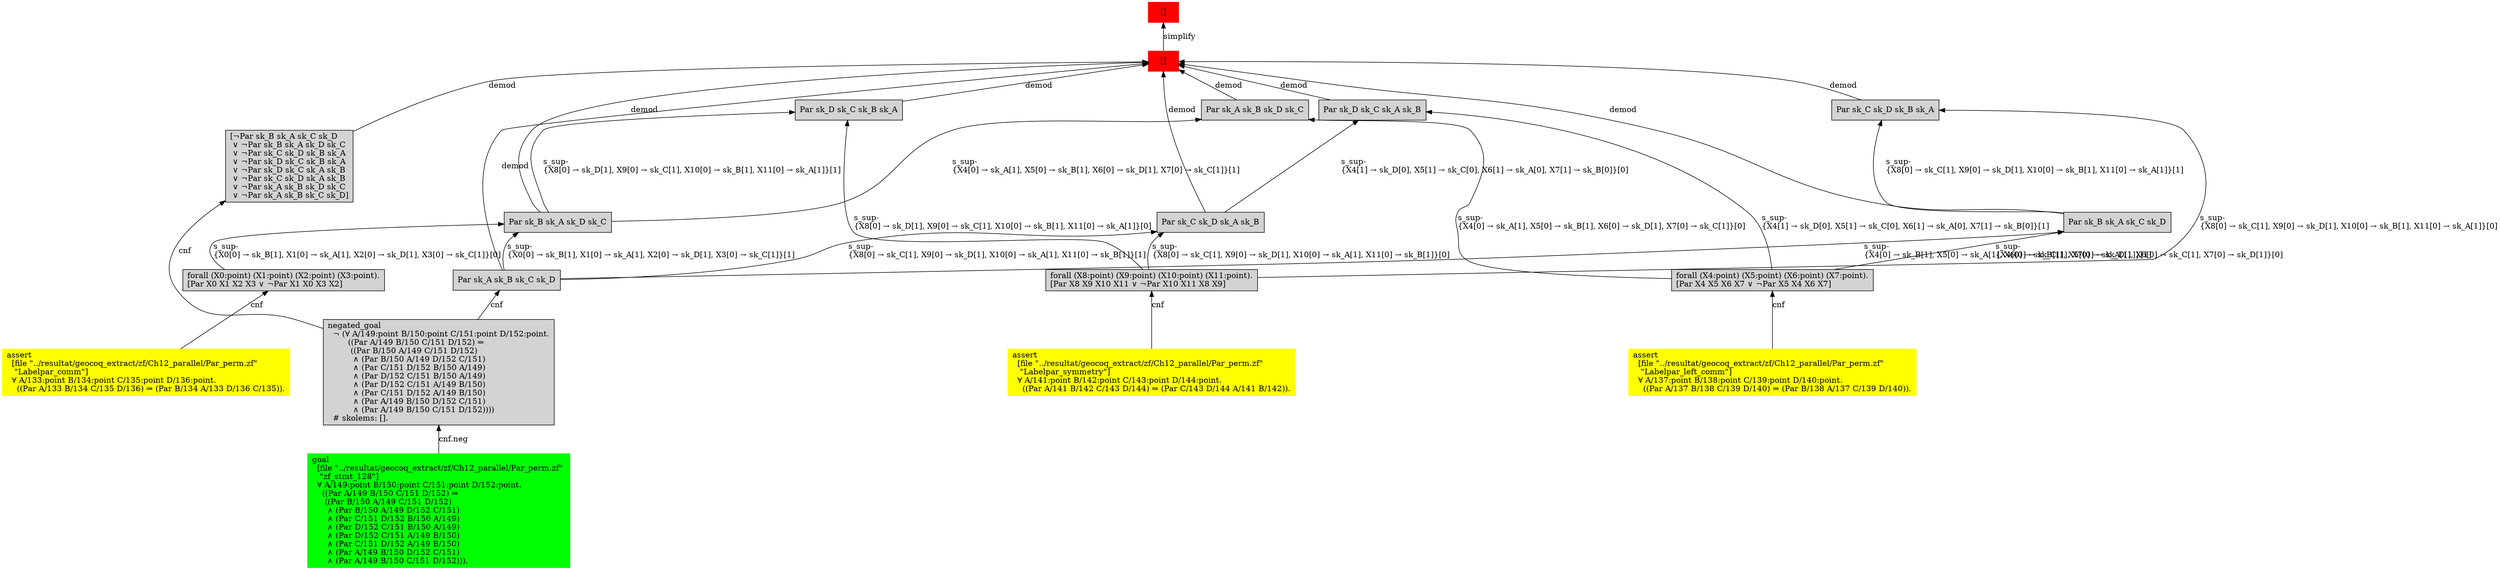 digraph "unsat_graph" {
  vertex_0 [color=red, label="[]", shape=box, style=filled];
  vertex_0 -> vertex_1 [label="simplify", dir="back"];
  vertex_1 [color=red, label="[]", shape=box, style=filled];
  vertex_1 -> vertex_2 [label="demod", dir="back"];
  vertex_2 [shape=box, label="Par sk_A sk_B sk_C sk_D\l", style=filled];
  vertex_2 -> vertex_3 [label="cnf", dir="back"];
  vertex_3 [shape=box, label="negated_goal\l  ¬ (∀ A/149:point B/150:point C/151:point D/152:point.\l        ((Par A/149 B/150 C/151 D/152) ⇒\l         ((Par B/150 A/149 C/151 D/152)\l          ∧ (Par B/150 A/149 D/152 C/151)\l          ∧ (Par C/151 D/152 B/150 A/149)\l          ∧ (Par D/152 C/151 B/150 A/149)\l          ∧ (Par D/152 C/151 A/149 B/150)\l          ∧ (Par C/151 D/152 A/149 B/150)\l          ∧ (Par A/149 B/150 D/152 C/151)\l          ∧ (Par A/149 B/150 C/151 D/152))))\l  # skolems: [].\l", style=filled];
  vertex_3 -> vertex_4 [label="cnf.neg", dir="back"];
  vertex_4 [color=green, shape=box, label="goal\l  [file \"../resultat/geocoq_extract/zf/Ch12_parallel/Par_perm.zf\" \l   \"zf_stmt_128\"]\l  ∀ A/149:point B/150:point C/151:point D/152:point.\l    ((Par A/149 B/150 C/151 D/152) ⇒\l     ((Par B/150 A/149 C/151 D/152)\l      ∧ (Par B/150 A/149 D/152 C/151)\l      ∧ (Par C/151 D/152 B/150 A/149)\l      ∧ (Par D/152 C/151 B/150 A/149)\l      ∧ (Par D/152 C/151 A/149 B/150)\l      ∧ (Par C/151 D/152 A/149 B/150)\l      ∧ (Par A/149 B/150 D/152 C/151)\l      ∧ (Par A/149 B/150 C/151 D/152))).\l", style=filled];
  vertex_1 -> vertex_5 [label="demod", dir="back"];
  vertex_5 [shape=box, label="Par sk_A sk_B sk_D sk_C\l", style=filled];
  vertex_5 -> vertex_6 [label="s_sup-\l\{X4[0] → sk_A[1], X5[0] → sk_B[1], X6[0] → sk_D[1], X7[0] → sk_C[1]\}[0]\l", dir="back"];
  vertex_6 [shape=box, label="forall (X4:point) (X5:point) (X6:point) (X7:point).\l[Par X4 X5 X6 X7 ∨ ¬Par X5 X4 X6 X7]\l", style=filled];
  vertex_6 -> vertex_7 [label="cnf", dir="back"];
  vertex_7 [color=yellow, shape=box, label="assert\l  [file \"../resultat/geocoq_extract/zf/Ch12_parallel/Par_perm.zf\" \l   \"Labelpar_left_comm\"]\l  ∀ A/137:point B/138:point C/139:point D/140:point.\l    ((Par A/137 B/138 C/139 D/140) ⇒ (Par B/138 A/137 C/139 D/140)).\l", style=filled];
  vertex_5 -> vertex_8 [label="s_sup-\l\{X4[0] → sk_A[1], X5[0] → sk_B[1], X6[0] → sk_D[1], X7[0] → sk_C[1]\}[1]\l", dir="back"];
  vertex_8 [shape=box, label="Par sk_B sk_A sk_D sk_C\l", style=filled];
  vertex_8 -> vertex_9 [label="s_sup-\l\{X0[0] → sk_B[1], X1[0] → sk_A[1], X2[0] → sk_D[1], X3[0] → sk_C[1]\}[0]\l", dir="back"];
  vertex_9 [shape=box, label="forall (X0:point) (X1:point) (X2:point) (X3:point).\l[Par X0 X1 X2 X3 ∨ ¬Par X1 X0 X3 X2]\l", style=filled];
  vertex_9 -> vertex_10 [label="cnf", dir="back"];
  vertex_10 [color=yellow, shape=box, label="assert\l  [file \"../resultat/geocoq_extract/zf/Ch12_parallel/Par_perm.zf\" \l   \"Labelpar_comm\"]\l  ∀ A/133:point B/134:point C/135:point D/136:point.\l    ((Par A/133 B/134 C/135 D/136) ⇒ (Par B/134 A/133 D/136 C/135)).\l", style=filled];
  vertex_8 -> vertex_2 [label="s_sup-\l\{X0[0] → sk_B[1], X1[0] → sk_A[1], X2[0] → sk_D[1], X3[0] → sk_C[1]\}[1]\l", dir="back"];
  vertex_1 -> vertex_11 [label="demod", dir="back"];
  vertex_11 [shape=box, label="Par sk_C sk_D sk_A sk_B\l", style=filled];
  vertex_11 -> vertex_12 [label="s_sup-\l\{X8[0] → sk_C[1], X9[0] → sk_D[1], X10[0] → sk_A[1], X11[0] → sk_B[1]\}[0]\l", dir="back"];
  vertex_12 [shape=box, label="forall (X8:point) (X9:point) (X10:point) (X11:point).\l[Par X8 X9 X10 X11 ∨ ¬Par X10 X11 X8 X9]\l", style=filled];
  vertex_12 -> vertex_13 [label="cnf", dir="back"];
  vertex_13 [color=yellow, shape=box, label="assert\l  [file \"../resultat/geocoq_extract/zf/Ch12_parallel/Par_perm.zf\" \l   \"Labelpar_symmetry\"]\l  ∀ A/141:point B/142:point C/143:point D/144:point.\l    ((Par A/141 B/142 C/143 D/144) ⇒ (Par C/143 D/144 A/141 B/142)).\l", style=filled];
  vertex_11 -> vertex_2 [label="s_sup-\l\{X8[0] → sk_C[1], X9[0] → sk_D[1], X10[0] → sk_A[1], X11[0] → sk_B[1]\}[1]\l", dir="back"];
  vertex_1 -> vertex_14 [label="demod", dir="back"];
  vertex_14 [shape=box, label="Par sk_D sk_C sk_A sk_B\l", style=filled];
  vertex_14 -> vertex_6 [label="s_sup-\l\{X4[1] → sk_D[0], X5[1] → sk_C[0], X6[1] → sk_A[0], X7[1] → sk_B[0]\}[1]\l", dir="back"];
  vertex_14 -> vertex_11 [label="s_sup-\l\{X4[1] → sk_D[0], X5[1] → sk_C[0], X6[1] → sk_A[0], X7[1] → sk_B[0]\}[0]\l", dir="back"];
  vertex_1 -> vertex_15 [label="demod", dir="back"];
  vertex_15 [shape=box, label="Par sk_D sk_C sk_B sk_A\l", style=filled];
  vertex_15 -> vertex_12 [label="s_sup-\l\{X8[0] → sk_D[1], X9[0] → sk_C[1], X10[0] → sk_B[1], X11[0] → sk_A[1]\}[0]\l", dir="back"];
  vertex_15 -> vertex_8 [label="s_sup-\l\{X8[0] → sk_D[1], X9[0] → sk_C[1], X10[0] → sk_B[1], X11[0] → sk_A[1]\}[1]\l", dir="back"];
  vertex_1 -> vertex_16 [label="demod", dir="back"];
  vertex_16 [shape=box, label="Par sk_C sk_D sk_B sk_A\l", style=filled];
  vertex_16 -> vertex_12 [label="s_sup-\l\{X8[0] → sk_C[1], X9[0] → sk_D[1], X10[0] → sk_B[1], X11[0] → sk_A[1]\}[0]\l", dir="back"];
  vertex_16 -> vertex_17 [label="s_sup-\l\{X8[0] → sk_C[1], X9[0] → sk_D[1], X10[0] → sk_B[1], X11[0] → sk_A[1]\}[1]\l", dir="back"];
  vertex_17 [shape=box, label="Par sk_B sk_A sk_C sk_D\l", style=filled];
  vertex_17 -> vertex_6 [label="s_sup-\l\{X4[0] → sk_B[1], X5[0] → sk_A[1], X6[0] → sk_C[1], X7[0] → sk_D[1]\}[0]\l", dir="back"];
  vertex_17 -> vertex_2 [label="s_sup-\l\{X4[0] → sk_B[1], X5[0] → sk_A[1], X6[0] → sk_C[1], X7[0] → sk_D[1]\}[1]\l", dir="back"];
  vertex_1 -> vertex_8 [label="demod", dir="back"];
  vertex_1 -> vertex_17 [label="demod", dir="back"];
  vertex_1 -> vertex_18 [label="demod", dir="back"];
  vertex_18 [shape=box, label="[¬Par sk_B sk_A sk_C sk_D\l ∨ ¬Par sk_B sk_A sk_D sk_C\l ∨ ¬Par sk_C sk_D sk_B sk_A\l ∨ ¬Par sk_D sk_C sk_B sk_A\l ∨ ¬Par sk_D sk_C sk_A sk_B\l ∨ ¬Par sk_C sk_D sk_A sk_B\l ∨ ¬Par sk_A sk_B sk_D sk_C\l ∨ ¬Par sk_A sk_B sk_C sk_D]\l", style=filled];
  vertex_18 -> vertex_3 [label="cnf", dir="back"];
  }


